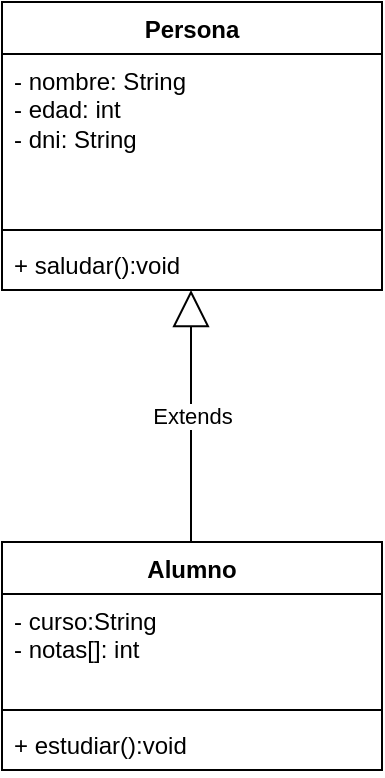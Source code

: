 <mxfile version="26.0.12">
  <diagram name="Página-1" id="Z_GQ6gd64dPf3r_LAU1U">
    <mxGraphModel dx="1074" dy="381" grid="1" gridSize="10" guides="1" tooltips="1" connect="1" arrows="1" fold="1" page="1" pageScale="1" pageWidth="827" pageHeight="1169" math="0" shadow="0">
      <root>
        <mxCell id="0" />
        <mxCell id="1" parent="0" />
        <mxCell id="1cQX1jZO309jgLDT24Ws-1" value="Persona" style="swimlane;fontStyle=1;align=center;verticalAlign=top;childLayout=stackLayout;horizontal=1;startSize=26;horizontalStack=0;resizeParent=1;resizeParentMax=0;resizeLast=0;collapsible=1;marginBottom=0;whiteSpace=wrap;html=1;" vertex="1" parent="1">
          <mxGeometry x="330" y="27" width="190" height="144" as="geometry" />
        </mxCell>
        <mxCell id="1cQX1jZO309jgLDT24Ws-2" value="- nombre: String&lt;div&gt;- edad: int&lt;/div&gt;&lt;div&gt;- dni: String&lt;/div&gt;&lt;div&gt;&lt;br&gt;&lt;/div&gt;" style="text;strokeColor=none;fillColor=none;align=left;verticalAlign=top;spacingLeft=4;spacingRight=4;overflow=hidden;rotatable=0;points=[[0,0.5],[1,0.5]];portConstraint=eastwest;whiteSpace=wrap;html=1;" vertex="1" parent="1cQX1jZO309jgLDT24Ws-1">
          <mxGeometry y="26" width="190" height="84" as="geometry" />
        </mxCell>
        <mxCell id="1cQX1jZO309jgLDT24Ws-3" value="" style="line;strokeWidth=1;fillColor=none;align=left;verticalAlign=middle;spacingTop=-1;spacingLeft=3;spacingRight=3;rotatable=0;labelPosition=right;points=[];portConstraint=eastwest;strokeColor=inherit;" vertex="1" parent="1cQX1jZO309jgLDT24Ws-1">
          <mxGeometry y="110" width="190" height="8" as="geometry" />
        </mxCell>
        <mxCell id="1cQX1jZO309jgLDT24Ws-4" value="+ saludar():void" style="text;strokeColor=none;fillColor=none;align=left;verticalAlign=top;spacingLeft=4;spacingRight=4;overflow=hidden;rotatable=0;points=[[0,0.5],[1,0.5]];portConstraint=eastwest;whiteSpace=wrap;html=1;" vertex="1" parent="1cQX1jZO309jgLDT24Ws-1">
          <mxGeometry y="118" width="190" height="26" as="geometry" />
        </mxCell>
        <mxCell id="1cQX1jZO309jgLDT24Ws-5" value="Alumno" style="swimlane;fontStyle=1;align=center;verticalAlign=top;childLayout=stackLayout;horizontal=1;startSize=26;horizontalStack=0;resizeParent=1;resizeParentMax=0;resizeLast=0;collapsible=1;marginBottom=0;whiteSpace=wrap;html=1;" vertex="1" parent="1">
          <mxGeometry x="330" y="297" width="190" height="114" as="geometry" />
        </mxCell>
        <mxCell id="1cQX1jZO309jgLDT24Ws-6" value="- curso:String&lt;div&gt;- notas[]: int&lt;/div&gt;" style="text;strokeColor=none;fillColor=none;align=left;verticalAlign=top;spacingLeft=4;spacingRight=4;overflow=hidden;rotatable=0;points=[[0,0.5],[1,0.5]];portConstraint=eastwest;whiteSpace=wrap;html=1;" vertex="1" parent="1cQX1jZO309jgLDT24Ws-5">
          <mxGeometry y="26" width="190" height="54" as="geometry" />
        </mxCell>
        <mxCell id="1cQX1jZO309jgLDT24Ws-7" value="" style="line;strokeWidth=1;fillColor=none;align=left;verticalAlign=middle;spacingTop=-1;spacingLeft=3;spacingRight=3;rotatable=0;labelPosition=right;points=[];portConstraint=eastwest;strokeColor=inherit;" vertex="1" parent="1cQX1jZO309jgLDT24Ws-5">
          <mxGeometry y="80" width="190" height="8" as="geometry" />
        </mxCell>
        <mxCell id="1cQX1jZO309jgLDT24Ws-8" value="+ estudiar():void" style="text;strokeColor=none;fillColor=none;align=left;verticalAlign=top;spacingLeft=4;spacingRight=4;overflow=hidden;rotatable=0;points=[[0,0.5],[1,0.5]];portConstraint=eastwest;whiteSpace=wrap;html=1;" vertex="1" parent="1cQX1jZO309jgLDT24Ws-5">
          <mxGeometry y="88" width="190" height="26" as="geometry" />
        </mxCell>
        <mxCell id="1cQX1jZO309jgLDT24Ws-9" value="Extends" style="endArrow=block;endSize=16;endFill=0;html=1;rounded=0;entryX=0.589;entryY=1;entryDx=0;entryDy=0;entryPerimeter=0;exitX=0.589;exitY=0;exitDx=0;exitDy=0;exitPerimeter=0;" edge="1" parent="1">
          <mxGeometry width="160" relative="1" as="geometry">
            <mxPoint x="424.5" y="297" as="sourcePoint" />
            <mxPoint x="424.5" y="171" as="targetPoint" />
          </mxGeometry>
        </mxCell>
      </root>
    </mxGraphModel>
  </diagram>
</mxfile>
